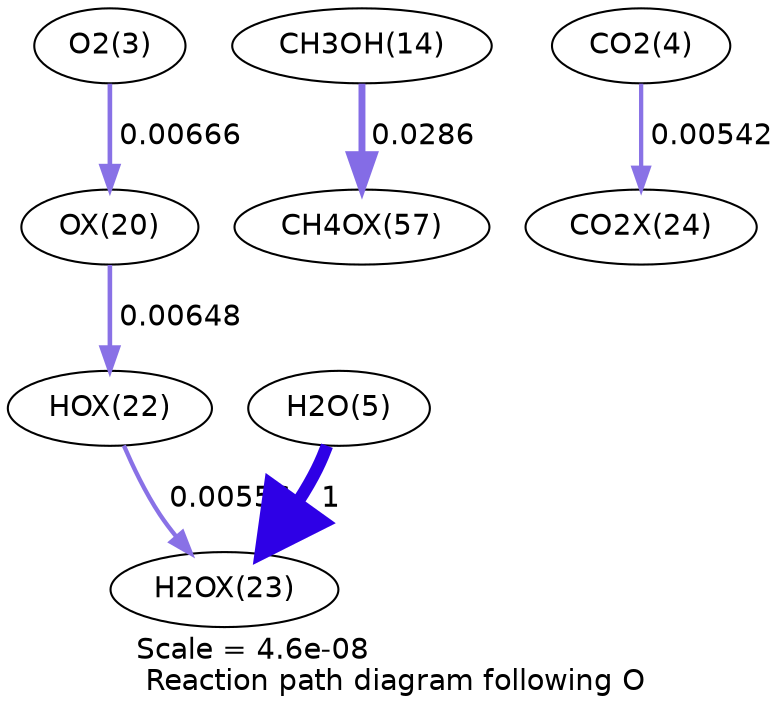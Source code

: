 digraph reaction_paths {
center=1;
s5 -> s26[fontname="Helvetica", penwidth=2.22, arrowsize=1.11, color="0.7, 0.507, 0.9"
, label=" 0.00666"];
s26 -> s28[fontname="Helvetica", penwidth=2.2, arrowsize=1.1, color="0.7, 0.506, 0.9"
, label=" 0.00648"];
s28 -> s29[fontname="Helvetica", penwidth=2.08, arrowsize=1.04, color="0.7, 0.506, 0.9"
, label=" 0.00556"];
s16 -> s42[fontname="Helvetica", penwidth=3.32, arrowsize=1.66, color="0.7, 0.529, 0.9"
, label=" 0.0286"];
s7 -> s29[fontname="Helvetica", penwidth=6, arrowsize=3, color="0.7, 1.5, 0.9"
, label=" 1"];
s6 -> s30[fontname="Helvetica", penwidth=2.06, arrowsize=1.03, color="0.7, 0.505, 0.9"
, label=" 0.00542"];
s5 [ fontname="Helvetica", label="O2(3)"];
s6 [ fontname="Helvetica", label="CO2(4)"];
s7 [ fontname="Helvetica", label="H2O(5)"];
s16 [ fontname="Helvetica", label="CH3OH(14)"];
s26 [ fontname="Helvetica", label="OX(20)"];
s28 [ fontname="Helvetica", label="HOX(22)"];
s29 [ fontname="Helvetica", label="H2OX(23)"];
s30 [ fontname="Helvetica", label="CO2X(24)"];
s42 [ fontname="Helvetica", label="CH4OX(57)"];
 label = "Scale = 4.6e-08\l Reaction path diagram following O";
 fontname = "Helvetica";
}
